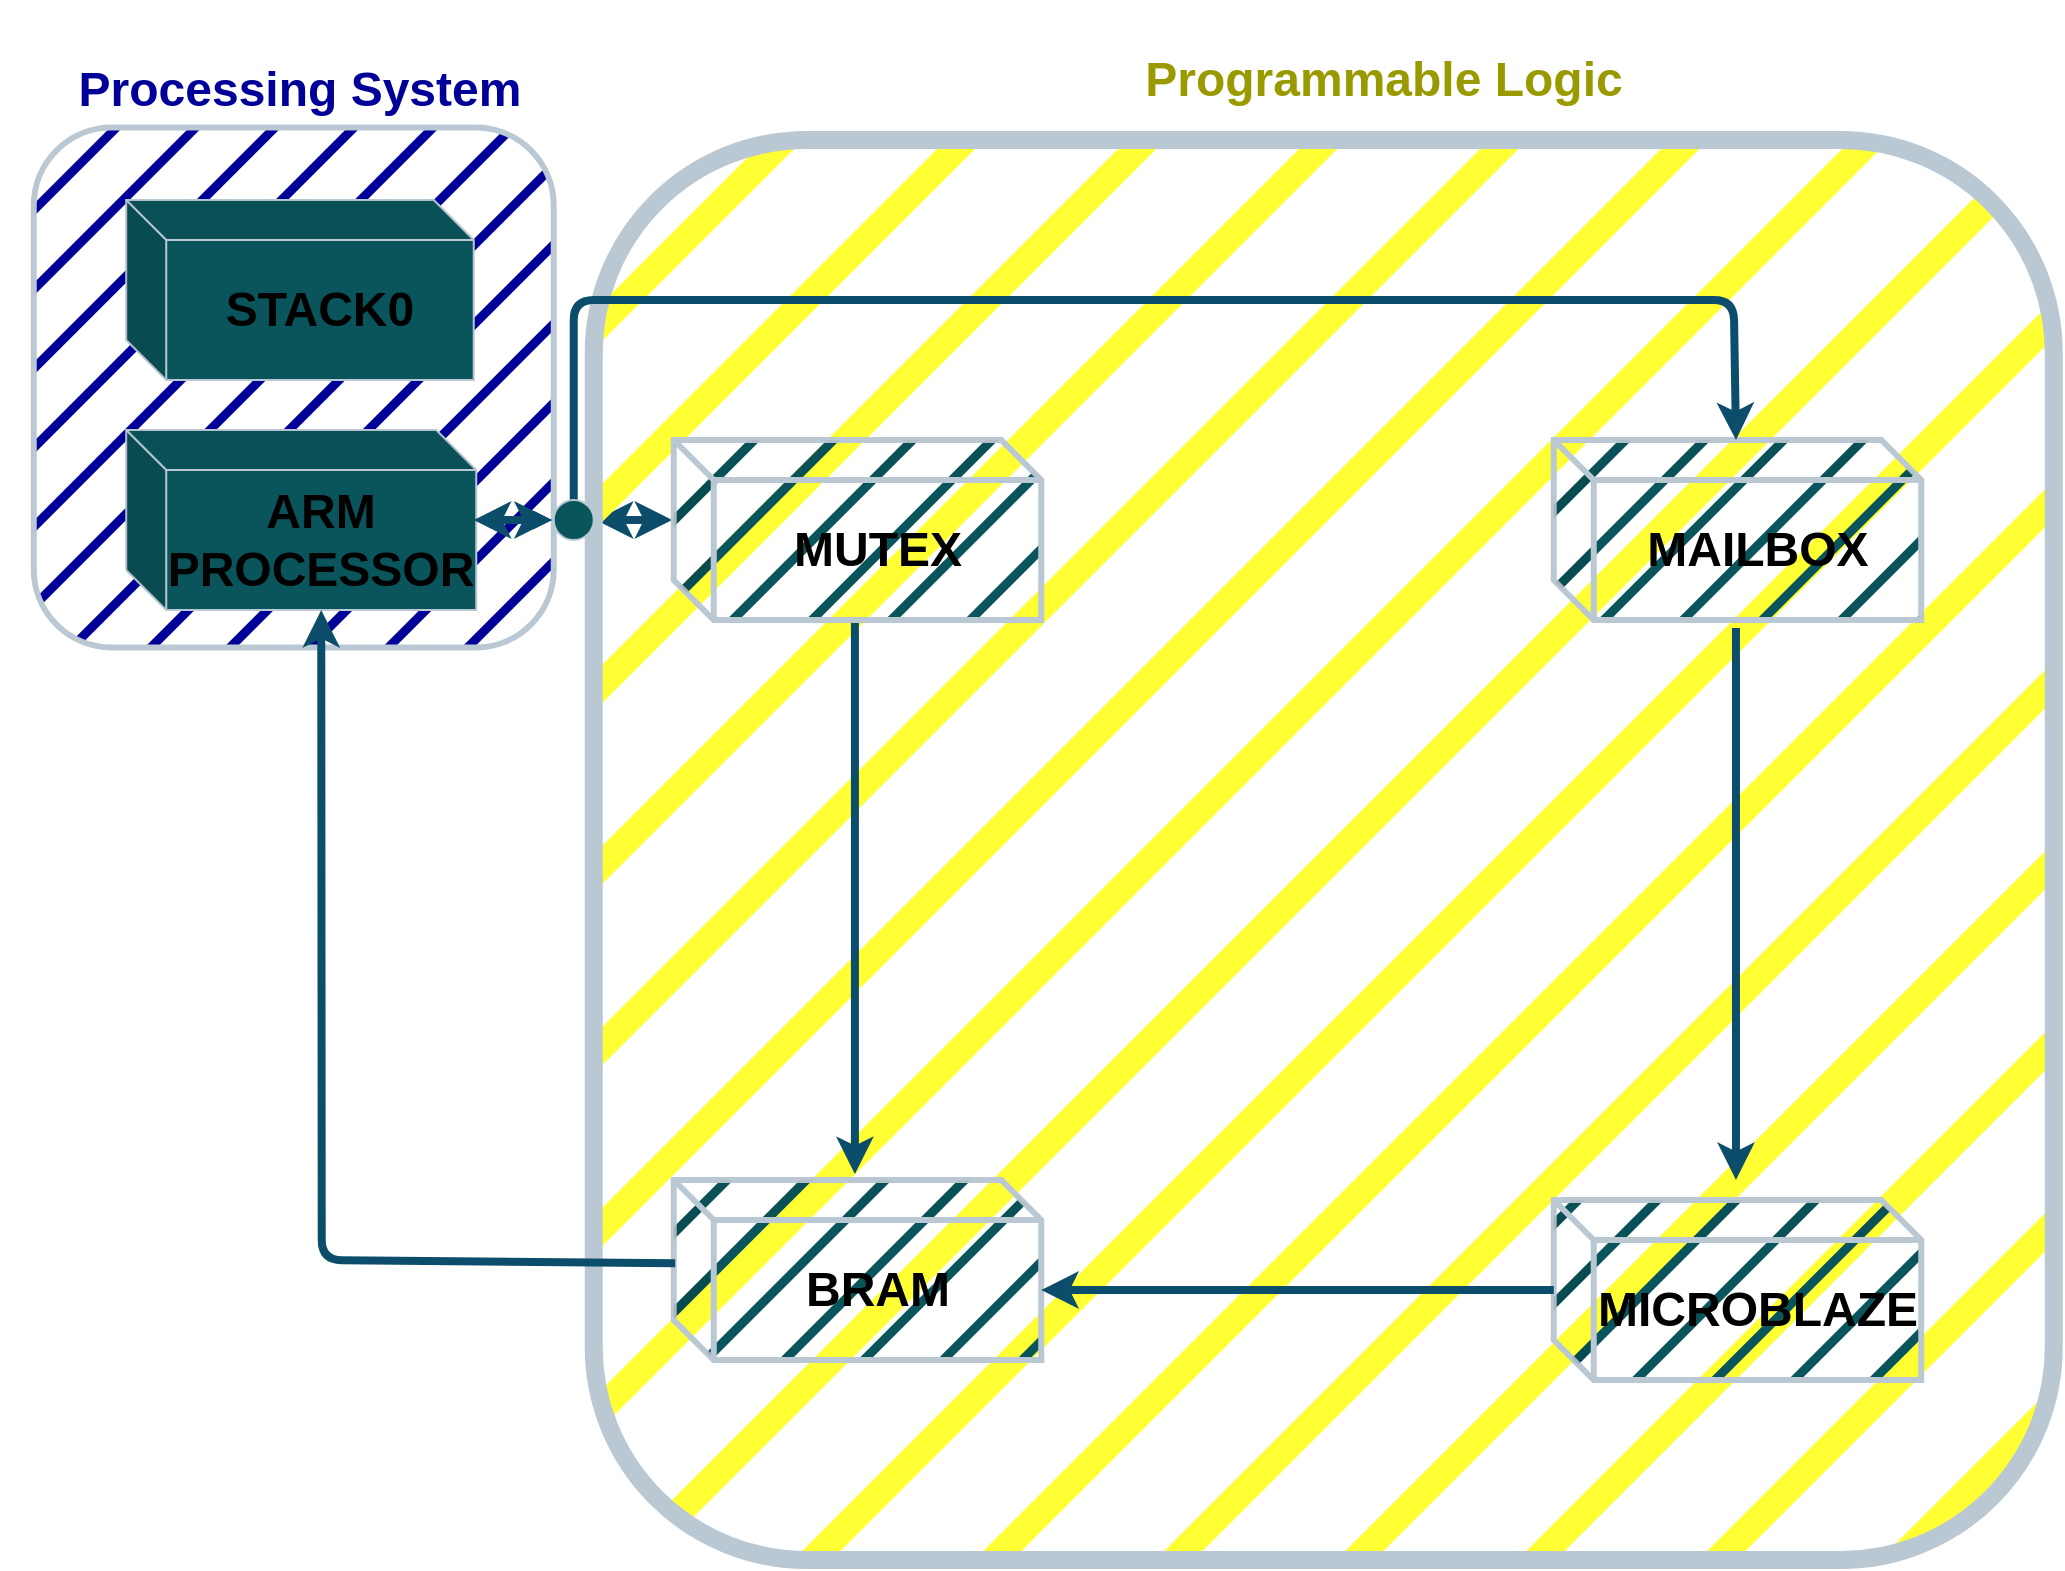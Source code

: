 <mxfile version="21.3.4" type="github">
  <diagram name="Page-1" id="gcy__Qb1ZBH2AbPkypAd">
    <mxGraphModel dx="2759" dy="1029" grid="0" gridSize="10" guides="1" tooltips="1" connect="1" arrows="1" fold="1" page="1" pageScale="1" pageWidth="850" pageHeight="1100" background="#ffffff" math="0" shadow="0">
      <root>
        <mxCell id="0" />
        <mxCell id="1" parent="0" />
        <mxCell id="jSiletz1S2egC7Go8O0c-152" value="" style="whiteSpace=wrap;html=1;aspect=fixed;fillStyle=hatch;fillColor=#000099;fontColor=#EEEEEE;strokeColor=#BAC8D3;rounded=1;perimeterSpacing=20;strokeWidth=3;labelBackgroundColor=none;" parent="1" vertex="1">
          <mxGeometry x="-120.13" y="136.75" width="260" height="260" as="geometry" />
        </mxCell>
        <mxCell id="jSiletz1S2egC7Go8O0c-154" value="&lt;font style=&quot;font-size: 24px;&quot; color=&quot;#000099&quot;&gt;&lt;b&gt;Processing &lt;/b&gt;&lt;/font&gt;&lt;font style=&quot;font-size: 24px;&quot; color=&quot;#000099&quot;&gt;&lt;b&gt;System&lt;/b&gt;&lt;/font&gt;" style="text;html=1;strokeColor=none;fillColor=none;align=center;verticalAlign=middle;whiteSpace=wrap;rounded=1;fontColor=#EEEEEE;labelBackgroundColor=none;" parent="1" vertex="1">
          <mxGeometry x="-137" y="73" width="300" height="90" as="geometry" />
        </mxCell>
        <mxCell id="77hCbqt62AJWyuLHv462-19" value="" style="edgeStyle=orthogonalEdgeStyle;rounded=1;orthogonalLoop=1;jettySize=auto;html=1;strokeColor=#0B4D6A;labelBackgroundColor=none;fontColor=default;" parent="1" source="jSiletz1S2egC7Go8O0c-155" target="77hCbqt62AJWyuLHv462-13" edge="1">
          <mxGeometry relative="1" as="geometry" />
        </mxCell>
        <mxCell id="77hCbqt62AJWyuLHv462-20" value="" style="edgeStyle=orthogonalEdgeStyle;rounded=1;orthogonalLoop=1;jettySize=auto;html=1;strokeColor=#0B4D6A;labelBackgroundColor=none;fontColor=default;" parent="1" source="jSiletz1S2egC7Go8O0c-155" target="77hCbqt62AJWyuLHv462-13" edge="1">
          <mxGeometry relative="1" as="geometry" />
        </mxCell>
        <mxCell id="jSiletz1S2egC7Go8O0c-155" value="&lt;b&gt;&lt;font style=&quot;font-size: 24px;&quot; color=&quot;#000000&quot;&gt;ARM PROCESSOR&lt;/font&gt;&lt;/b&gt;" style="shape=cube;whiteSpace=wrap;html=1;boundedLbl=1;backgroundOutline=1;darkOpacity=0.05;darkOpacity2=0.1;fillColor=#09555B;fontColor=#EEEEEE;strokeColor=#BAC8D3;labelBackgroundColor=none;rounded=1;" parent="1" vertex="1">
          <mxGeometry x="-73.88" y="288" width="175" height="90" as="geometry" />
        </mxCell>
        <mxCell id="jSiletz1S2egC7Go8O0c-156" value="" style="endArrow=classic;startArrow=classic;html=1;rounded=1;entryX=-0.004;entryY=0.444;entryDx=0;entryDy=0;entryPerimeter=0;labelBackgroundColor=none;strokeColor=#0B4D6A;fontColor=default;strokeWidth=4;" parent="1" source="77hCbqt62AJWyuLHv462-13" target="77hCbqt62AJWyuLHv462-2" edge="1">
          <mxGeometry width="50" height="50" relative="1" as="geometry">
            <mxPoint x="99.87" y="338" as="sourcePoint" />
            <mxPoint x="199.87" y="338" as="targetPoint" />
            <Array as="points" />
          </mxGeometry>
        </mxCell>
        <mxCell id="jSiletz1S2egC7Go8O0c-159" value="" style="rounded=1;whiteSpace=wrap;html=1;fillColor=#FFFF33;fontColor=#EEEEEE;strokeColor=#BAC8D3;fillStyle=hatch;shadow=0;glass=0;strokeWidth=9;perimeterSpacing=20;labelBackgroundColor=#000000;labelBorderColor=default;" parent="1" vertex="1">
          <mxGeometry x="159.87" y="143" width="730" height="710" as="geometry" />
        </mxCell>
        <mxCell id="77hCbqt62AJWyuLHv462-10" style="edgeStyle=none;rounded=1;orthogonalLoop=1;jettySize=auto;html=1;exitX=0.493;exitY=1.011;exitDx=0;exitDy=0;exitPerimeter=0;entryX=0.493;entryY=-0.033;entryDx=0;entryDy=0;entryPerimeter=0;labelBackgroundColor=none;strokeColor=#0B4D6A;fontColor=default;strokeWidth=4;" parent="1" source="77hCbqt62AJWyuLHv462-2" target="77hCbqt62AJWyuLHv462-4" edge="1">
          <mxGeometry relative="1" as="geometry">
            <mxPoint x="289.87" y="393" as="sourcePoint" />
            <mxPoint x="290.87" y="643" as="targetPoint" />
          </mxGeometry>
        </mxCell>
        <mxCell id="77hCbqt62AJWyuLHv462-2" value="&lt;b&gt;&lt;font color=&quot;#000000&quot;&gt;MUTEX&lt;/font&gt;&lt;/b&gt;" style="shape=cube;whiteSpace=wrap;html=1;boundedLbl=1;backgroundOutline=1;darkOpacity=0.05;darkOpacity2=0.1;fontSize=24;fillColor=#09555B;fontColor=#EEEEEE;strokeColor=#BAC8D3;fillStyle=hatch;strokeWidth=3;labelBackgroundColor=none;rounded=1;" parent="1" vertex="1">
          <mxGeometry x="199.87" y="293" width="183.75" height="90" as="geometry" />
        </mxCell>
        <mxCell id="77hCbqt62AJWyuLHv462-4" value="&lt;font style=&quot;font-size: 24px;&quot; color=&quot;#000000&quot;&gt;&lt;b&gt;BRAM&lt;/b&gt;&lt;/font&gt;" style="shape=cube;whiteSpace=wrap;html=1;boundedLbl=1;backgroundOutline=1;darkOpacity=0.05;darkOpacity2=0.1;fillColor=#09555B;strokeColor=#BAC8D3;strokeWidth=3;fillStyle=hatch;fontColor=#EEEEEE;labelBackgroundColor=none;rounded=1;" parent="1" vertex="1">
          <mxGeometry x="199.87" y="663" width="183.75" height="90" as="geometry" />
        </mxCell>
        <mxCell id="77hCbqt62AJWyuLHv462-5" value="&lt;b&gt;&lt;font style=&quot;font-size: 24px;&quot; color=&quot;#000000&quot;&gt;MICROBLAZE&lt;/font&gt;&lt;/b&gt;" style="shape=cube;whiteSpace=wrap;html=1;boundedLbl=1;backgroundOutline=1;darkOpacity=0.05;darkOpacity2=0.1;labelBackgroundColor=none;fillColor=#09555B;strokeColor=#BAC8D3;fontColor=#EEEEEE;fillStyle=hatch;strokeWidth=3;rounded=1;" parent="1" vertex="1">
          <mxGeometry x="639.87" y="673" width="183.75" height="90" as="geometry" />
        </mxCell>
        <mxCell id="77hCbqt62AJWyuLHv462-6" value="&lt;b&gt;&lt;font color=&quot;#000000&quot;&gt;MAILBOX&lt;/font&gt;&lt;/b&gt;" style="shape=cube;whiteSpace=wrap;html=1;boundedLbl=1;backgroundOutline=1;darkOpacity=0.05;darkOpacity2=0.1;fontSize=24;fillColor=#09555B;fontColor=#EEEEEE;strokeColor=#BAC8D3;fillStyle=hatch;strokeWidth=3;labelBackgroundColor=none;rounded=1;" parent="1" vertex="1">
          <mxGeometry x="639.87" y="293" width="183.75" height="90" as="geometry" />
        </mxCell>
        <mxCell id="77hCbqt62AJWyuLHv462-12" value="" style="endArrow=classic;html=1;rounded=1;labelBackgroundColor=none;strokeColor=#0B4D6A;fontColor=default;strokeWidth=4;" parent="1" target="77hCbqt62AJWyuLHv462-6" edge="1">
          <mxGeometry width="50" height="50" relative="1" as="geometry">
            <mxPoint x="149.87" y="333" as="sourcePoint" />
            <mxPoint x="199.87" y="283" as="targetPoint" />
            <Array as="points">
              <mxPoint x="149.87" y="223" />
              <mxPoint x="729.87" y="223" />
            </Array>
          </mxGeometry>
        </mxCell>
        <mxCell id="77hCbqt62AJWyuLHv462-14" value="" style="endArrow=classic;startArrow=classic;html=1;rounded=1;labelBackgroundColor=none;strokeColor=#0B4D6A;fontColor=default;strokeWidth=4;" parent="1" target="77hCbqt62AJWyuLHv462-13" edge="1">
          <mxGeometry width="50" height="50" relative="1" as="geometry">
            <mxPoint x="99.87" y="333" as="sourcePoint" />
            <mxPoint x="199.87" y="338" as="targetPoint" />
            <Array as="points" />
          </mxGeometry>
        </mxCell>
        <mxCell id="77hCbqt62AJWyuLHv462-13" value="" style="ellipse;whiteSpace=wrap;html=1;aspect=fixed;labelBackgroundColor=none;fillColor=#09555B;strokeColor=#BAC8D3;fontColor=#EEEEEE;strokeWidth=1;fillStyle=auto;perimeterSpacing=1;shadow=0;rounded=1;" parent="1" vertex="1">
          <mxGeometry x="139.87" y="323" width="20" height="20" as="geometry" />
        </mxCell>
        <mxCell id="77hCbqt62AJWyuLHv462-17" value="&lt;font color=&quot;#999900&quot;&gt;&lt;b&gt;&lt;font style=&quot;font-size: 24px;&quot;&gt;Programmable Logic&lt;/font&gt;&lt;/b&gt;&lt;/font&gt;" style="text;html=1;strokeColor=none;fillColor=none;align=center;verticalAlign=middle;whiteSpace=wrap;rounded=1;labelBackgroundColor=none;fontColor=#EEEEEE;" parent="1" vertex="1">
          <mxGeometry x="269.87" y="73" width="570" height="80" as="geometry" />
        </mxCell>
        <mxCell id="77hCbqt62AJWyuLHv462-21" style="edgeStyle=none;rounded=1;orthogonalLoop=1;jettySize=auto;html=1;exitX=0.493;exitY=1.011;exitDx=0;exitDy=0;exitPerimeter=0;entryX=0.493;entryY=-0.033;entryDx=0;entryDy=0;entryPerimeter=0;labelBackgroundColor=none;strokeColor=#0B4D6A;fontColor=default;strokeWidth=4;" parent="1" edge="1">
          <mxGeometry relative="1" as="geometry">
            <mxPoint x="730.98" y="387" as="sourcePoint" />
            <mxPoint x="730.98" y="663" as="targetPoint" />
          </mxGeometry>
        </mxCell>
        <mxCell id="77hCbqt62AJWyuLHv462-23" value="" style="endArrow=classic;html=1;rounded=1;strokeColor=#0B4D6A;entryX=0;entryY=0;entryDx=183.75;entryDy=55;entryPerimeter=0;strokeWidth=4;labelBackgroundColor=none;fontColor=default;" parent="1" source="77hCbqt62AJWyuLHv462-5" target="77hCbqt62AJWyuLHv462-4" edge="1">
          <mxGeometry width="50" height="50" relative="1" as="geometry">
            <mxPoint x="569.87" y="703" as="sourcePoint" />
            <mxPoint x="339.87" y="663" as="targetPoint" />
            <Array as="points" />
          </mxGeometry>
        </mxCell>
        <mxCell id="77hCbqt62AJWyuLHv462-26" value="" style="endArrow=classic;html=1;rounded=1;labelBackgroundColor=none;strokeColor=#0B4D6A;fontColor=default;strokeWidth=4;exitX=0.004;exitY=0.463;exitDx=0;exitDy=0;exitPerimeter=0;entryX=0;entryY=0;entryDx=97.5;entryDy=90;entryPerimeter=0;" parent="1" source="77hCbqt62AJWyuLHv462-4" target="jSiletz1S2egC7Go8O0c-155" edge="1">
          <mxGeometry width="50" height="50" relative="1" as="geometry">
            <mxPoint x="-25.13" y="733" as="sourcePoint" />
            <mxPoint x="555.87" y="693" as="targetPoint" />
            <Array as="points">
              <mxPoint x="23.87" y="703" />
            </Array>
          </mxGeometry>
        </mxCell>
        <mxCell id="77hCbqt62AJWyuLHv462-31" value="&lt;b&gt;&lt;font style=&quot;font-size: 24px;&quot; color=&quot;#000000&quot;&gt;STACK0&lt;/font&gt;&lt;/b&gt;" style="shape=cube;whiteSpace=wrap;html=1;boundedLbl=1;backgroundOutline=1;darkOpacity=0.05;darkOpacity2=0.1;rounded=1;fillColor=#09555B;fontColor=#EEEEEE;strokeColor=#BAC8D3;labelBackgroundColor=none;" parent="1" vertex="1">
          <mxGeometry x="-73.88" y="173" width="173.75" height="90" as="geometry" />
        </mxCell>
      </root>
    </mxGraphModel>
  </diagram>
</mxfile>

